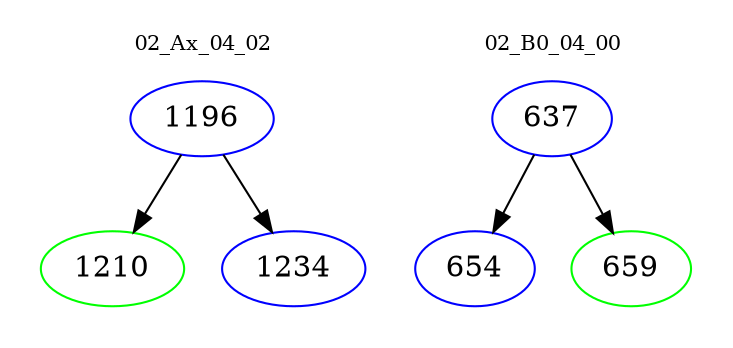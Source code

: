 digraph{
subgraph cluster_0 {
color = white
label = "02_Ax_04_02";
fontsize=10;
T0_1196 [label="1196", color="blue"]
T0_1196 -> T0_1210 [color="black"]
T0_1210 [label="1210", color="green"]
T0_1196 -> T0_1234 [color="black"]
T0_1234 [label="1234", color="blue"]
}
subgraph cluster_1 {
color = white
label = "02_B0_04_00";
fontsize=10;
T1_637 [label="637", color="blue"]
T1_637 -> T1_654 [color="black"]
T1_654 [label="654", color="blue"]
T1_637 -> T1_659 [color="black"]
T1_659 [label="659", color="green"]
}
}
